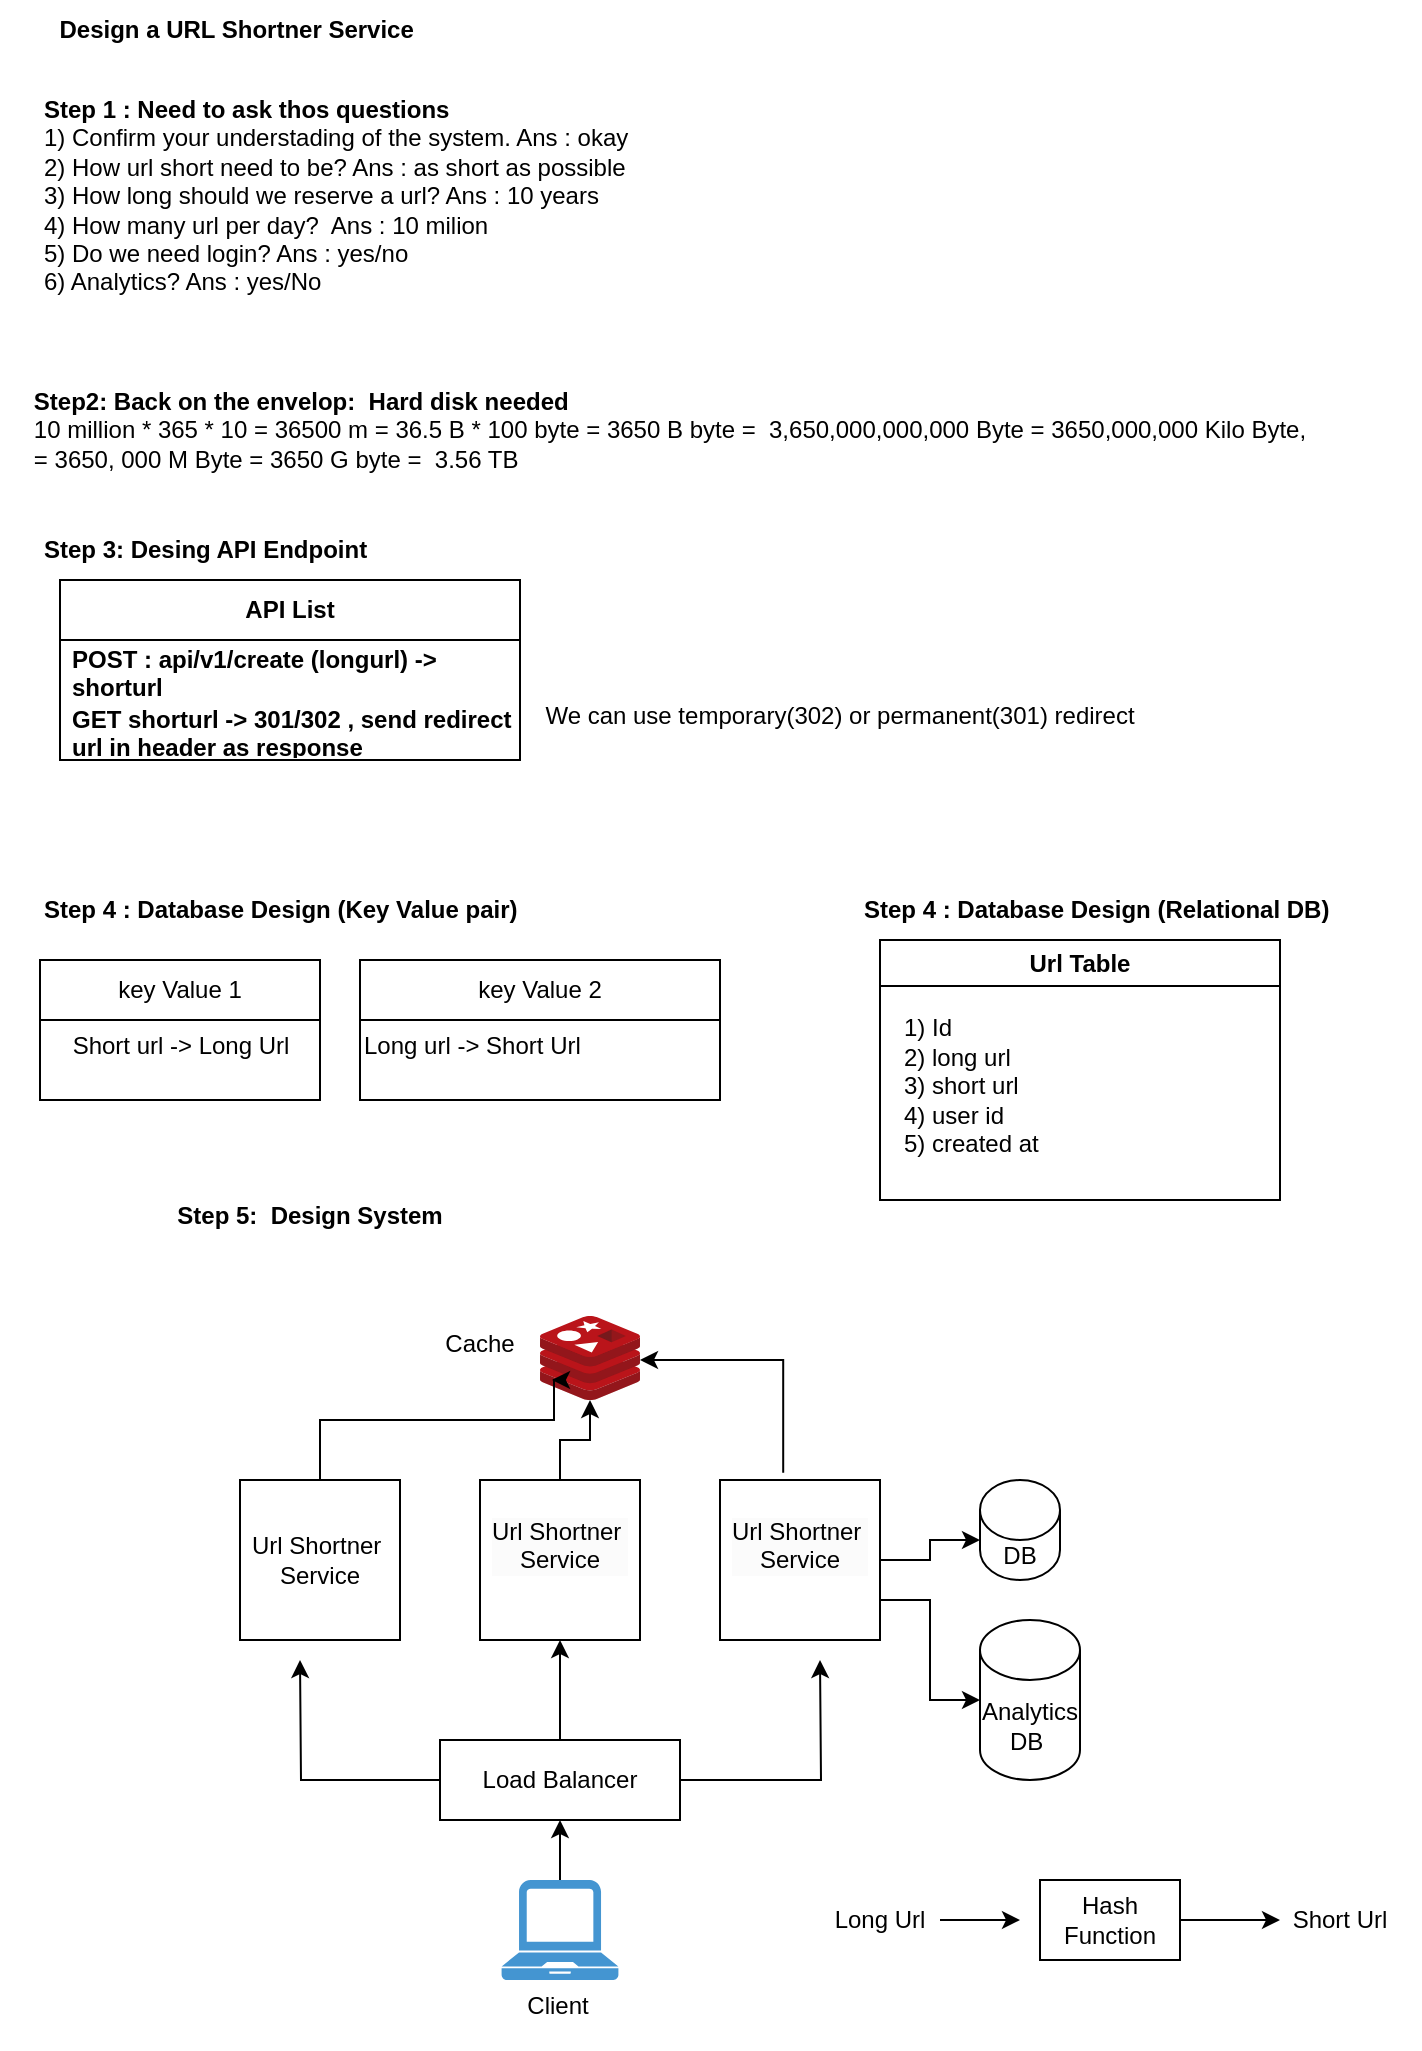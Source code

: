 <mxfile version="24.8.3">
  <diagram name="URL Shortner Service Design" id="y-ZFuvWTaDtMXv03vSU7">
    <mxGraphModel dx="1050" dy="530" grid="1" gridSize="10" guides="1" tooltips="1" connect="1" arrows="1" fold="1" page="1" pageScale="1" pageWidth="850" pageHeight="1100" math="0" shadow="0">
      <root>
        <mxCell id="0" />
        <mxCell id="1" parent="0" />
        <mxCell id="XjijE6OIwFC7-dDBtSXK-2" value="Design a URL Shortner Service&amp;nbsp;" style="text;html=1;align=center;verticalAlign=middle;whiteSpace=wrap;rounded=0;fontStyle=1" parent="1" vertex="1">
          <mxGeometry x="60" y="40" width="240" height="30" as="geometry" />
        </mxCell>
        <mxCell id="XjijE6OIwFC7-dDBtSXK-3" value="&lt;b&gt;Step 1 : Need to ask thos questions&lt;/b&gt;&lt;div&gt;1) Confirm your understading of the system. Ans : okay&lt;/div&gt;&lt;div&gt;2) How url short need to be? Ans : as short as possible&lt;/div&gt;&lt;div&gt;3) How long should we reserve a url? Ans : 10 years&lt;/div&gt;&lt;div&gt;4) How many url per day?&amp;nbsp; Ans : 10 milion&lt;/div&gt;&lt;div&gt;5) Do we need login? Ans : yes/no&lt;/div&gt;&lt;div&gt;6) Analytics? Ans : yes/No&lt;/div&gt;&lt;div&gt;&lt;br&gt;&lt;/div&gt;&lt;div&gt;&lt;br&gt;&lt;/div&gt;" style="text;html=1;align=left;verticalAlign=top;whiteSpace=wrap;rounded=0;" parent="1" vertex="1">
          <mxGeometry x="80" y="81" width="650" height="119" as="geometry" />
        </mxCell>
        <mxCell id="XjijE6OIwFC7-dDBtSXK-5" value="&lt;div style=&quot;text-align: left;&quot;&gt;&lt;b&gt;Step2: Back on the envelop:&amp;nbsp; Hard disk needed&lt;/b&gt;&amp;nbsp;&lt;/div&gt;&lt;div style=&quot;text-align: left;&quot;&gt;10 million * 365 * 10 = 36500 m = 36.5 B * 100 byte = 3650 B byte =&amp;nbsp;&amp;nbsp;3,650,000,000,000 Byte = 3650,000,000 Kilo Byte,&lt;/div&gt;&lt;div style=&quot;text-align: left;&quot;&gt;= 3650, 000 M Byte = 3650 G byte =&amp;nbsp; 3.56 TB&lt;/div&gt;" style="text;html=1;align=center;verticalAlign=middle;whiteSpace=wrap;rounded=0;" parent="1" vertex="1">
          <mxGeometry x="70" y="220" width="650" height="70" as="geometry" />
        </mxCell>
        <mxCell id="XjijE6OIwFC7-dDBtSXK-6" value="Step 3: Desing API Endpoint&amp;nbsp;" style="text;html=1;align=left;verticalAlign=middle;whiteSpace=wrap;rounded=0;fontStyle=1" parent="1" vertex="1">
          <mxGeometry x="80" y="300" width="220" height="30" as="geometry" />
        </mxCell>
        <mxCell id="XjijE6OIwFC7-dDBtSXK-7" value="API List" style="swimlane;fontStyle=1;childLayout=stackLayout;horizontal=1;startSize=30;horizontalStack=0;resizeParent=1;resizeParentMax=0;resizeLast=0;collapsible=1;marginBottom=0;whiteSpace=wrap;html=1;" parent="1" vertex="1">
          <mxGeometry x="90" y="330" width="230" height="90" as="geometry" />
        </mxCell>
        <mxCell id="XjijE6OIwFC7-dDBtSXK-8" value="POST : api/v1/create (longurl) -&amp;gt; shorturl" style="text;strokeColor=none;fillColor=none;align=left;verticalAlign=middle;spacingLeft=4;spacingRight=4;overflow=hidden;points=[[0,0.5],[1,0.5]];portConstraint=eastwest;rotatable=0;whiteSpace=wrap;html=1;fontStyle=1" parent="XjijE6OIwFC7-dDBtSXK-7" vertex="1">
          <mxGeometry y="30" width="230" height="30" as="geometry" />
        </mxCell>
        <mxCell id="XjijE6OIwFC7-dDBtSXK-9" value="GET shorturl -&amp;gt; 301/302 , send redirect url in header as response" style="text;strokeColor=none;fillColor=none;align=left;verticalAlign=middle;spacingLeft=4;spacingRight=4;overflow=hidden;points=[[0,0.5],[1,0.5]];portConstraint=eastwest;rotatable=0;whiteSpace=wrap;html=1;fontStyle=1" parent="XjijE6OIwFC7-dDBtSXK-7" vertex="1">
          <mxGeometry y="60" width="230" height="30" as="geometry" />
        </mxCell>
        <mxCell id="XjijE6OIwFC7-dDBtSXK-11" value="We can use temporary(302) or permanent(301) redirect&lt;div&gt;&lt;br&gt;&lt;/div&gt;" style="text;html=1;align=center;verticalAlign=middle;whiteSpace=wrap;rounded=0;" parent="1" vertex="1">
          <mxGeometry x="330" y="390" width="300" height="30" as="geometry" />
        </mxCell>
        <mxCell id="XjijE6OIwFC7-dDBtSXK-12" value="Step 4 : Database Design (Key Value pair)" style="text;html=1;align=left;verticalAlign=middle;whiteSpace=wrap;rounded=0;fontStyle=1" parent="1" vertex="1">
          <mxGeometry x="80" y="480" width="280" height="30" as="geometry" />
        </mxCell>
        <mxCell id="XjijE6OIwFC7-dDBtSXK-13" value="key Value 1" style="swimlane;fontStyle=0;childLayout=stackLayout;horizontal=1;startSize=30;horizontalStack=0;resizeParent=1;resizeParentMax=0;resizeLast=0;collapsible=1;marginBottom=0;whiteSpace=wrap;html=1;" parent="1" vertex="1">
          <mxGeometry x="80" y="520" width="140" height="70" as="geometry" />
        </mxCell>
        <mxCell id="XjijE6OIwFC7-dDBtSXK-17" value="Short url -&amp;gt; Long Url&lt;div&gt;&lt;br&gt;&lt;/div&gt;" style="text;html=1;align=center;verticalAlign=middle;resizable=0;points=[];autosize=1;strokeColor=none;fillColor=none;" parent="XjijE6OIwFC7-dDBtSXK-13" vertex="1">
          <mxGeometry y="30" width="140" height="40" as="geometry" />
        </mxCell>
        <mxCell id="XjijE6OIwFC7-dDBtSXK-18" value="key Value 2" style="swimlane;fontStyle=0;childLayout=stackLayout;horizontal=1;startSize=30;horizontalStack=0;resizeParent=1;resizeParentMax=0;resizeLast=0;collapsible=1;marginBottom=0;whiteSpace=wrap;html=1;" parent="1" vertex="1">
          <mxGeometry x="240" y="520" width="180" height="70" as="geometry" />
        </mxCell>
        <mxCell id="XjijE6OIwFC7-dDBtSXK-19" value="Long url -&amp;gt; Short&amp;nbsp;&lt;span style=&quot;background-color: initial;&quot;&gt;Url&lt;/span&gt;&lt;div&gt;&lt;div&gt;&lt;br&gt;&lt;/div&gt;&lt;/div&gt;" style="text;html=1;align=left;verticalAlign=middle;resizable=0;points=[];autosize=1;strokeColor=none;fillColor=none;" parent="XjijE6OIwFC7-dDBtSXK-18" vertex="1">
          <mxGeometry y="30" width="180" height="40" as="geometry" />
        </mxCell>
        <mxCell id="XjijE6OIwFC7-dDBtSXK-20" value="Step 4 : Database Design (Relational DB)" style="text;html=1;align=left;verticalAlign=middle;whiteSpace=wrap;rounded=0;fontStyle=1" parent="1" vertex="1">
          <mxGeometry x="490" y="480" width="280" height="30" as="geometry" />
        </mxCell>
        <mxCell id="XjijE6OIwFC7-dDBtSXK-36" value="Url Table" style="swimlane;whiteSpace=wrap;html=1;" parent="1" vertex="1">
          <mxGeometry x="500" y="510" width="200" height="130" as="geometry">
            <mxRectangle x="500" y="510" width="90" height="30" as="alternateBounds" />
          </mxGeometry>
        </mxCell>
        <mxCell id="XjijE6OIwFC7-dDBtSXK-37" value="1) Id&amp;nbsp;&lt;div&gt;2) long url&amp;nbsp;&lt;/div&gt;&lt;div&gt;3) short url&amp;nbsp;&lt;/div&gt;&lt;div&gt;4) user id&amp;nbsp;&lt;/div&gt;&lt;div&gt;5) created at&lt;/div&gt;&lt;div&gt;&lt;br&gt;&lt;/div&gt;" style="text;html=1;align=left;verticalAlign=middle;resizable=0;points=[];autosize=1;strokeColor=none;fillColor=none;" parent="XjijE6OIwFC7-dDBtSXK-36" vertex="1">
          <mxGeometry x="10" y="30" width="90" height="100" as="geometry" />
        </mxCell>
        <mxCell id="XjijE6OIwFC7-dDBtSXK-38" value="Step 5:&amp;nbsp; Design System&lt;div&gt;&lt;br&gt;&lt;/div&gt;" style="text;html=1;align=center;verticalAlign=middle;whiteSpace=wrap;rounded=0;fontStyle=1" parent="1" vertex="1">
          <mxGeometry x="80" y="640" width="270" height="30" as="geometry" />
        </mxCell>
        <mxCell id="XjijE6OIwFC7-dDBtSXK-45" style="edgeStyle=orthogonalEdgeStyle;rounded=0;orthogonalLoop=1;jettySize=auto;html=1;" parent="1" source="XjijE6OIwFC7-dDBtSXK-39" edge="1">
          <mxGeometry relative="1" as="geometry">
            <mxPoint x="210" y="870" as="targetPoint" />
          </mxGeometry>
        </mxCell>
        <mxCell id="XjijE6OIwFC7-dDBtSXK-46" style="edgeStyle=orthogonalEdgeStyle;rounded=0;orthogonalLoop=1;jettySize=auto;html=1;entryX=0.5;entryY=1;entryDx=0;entryDy=0;" parent="1" source="XjijE6OIwFC7-dDBtSXK-39" target="XjijE6OIwFC7-dDBtSXK-43" edge="1">
          <mxGeometry relative="1" as="geometry" />
        </mxCell>
        <mxCell id="XjijE6OIwFC7-dDBtSXK-47" style="edgeStyle=orthogonalEdgeStyle;rounded=0;orthogonalLoop=1;jettySize=auto;html=1;exitX=1;exitY=0.5;exitDx=0;exitDy=0;" parent="1" source="XjijE6OIwFC7-dDBtSXK-39" edge="1">
          <mxGeometry relative="1" as="geometry">
            <mxPoint x="470" y="870" as="targetPoint" />
          </mxGeometry>
        </mxCell>
        <mxCell id="XjijE6OIwFC7-dDBtSXK-39" value="Load Balancer" style="rounded=0;whiteSpace=wrap;html=1;" parent="1" vertex="1">
          <mxGeometry x="280" y="910" width="120" height="40" as="geometry" />
        </mxCell>
        <mxCell id="XjijE6OIwFC7-dDBtSXK-41" style="edgeStyle=orthogonalEdgeStyle;rounded=0;orthogonalLoop=1;jettySize=auto;html=1;entryX=0.5;entryY=1;entryDx=0;entryDy=0;" parent="1" source="XjijE6OIwFC7-dDBtSXK-40" target="XjijE6OIwFC7-dDBtSXK-39" edge="1">
          <mxGeometry relative="1" as="geometry" />
        </mxCell>
        <mxCell id="XjijE6OIwFC7-dDBtSXK-40" value="" style="pointerEvents=1;shadow=0;dashed=0;html=1;strokeColor=none;fillColor=#4495D1;labelPosition=center;verticalLabelPosition=bottom;verticalAlign=top;align=center;outlineConnect=0;shape=mxgraph.veeam.laptop;" parent="1" vertex="1">
          <mxGeometry x="310.8" y="980" width="58.4" height="50" as="geometry" />
        </mxCell>
        <mxCell id="XjijE6OIwFC7-dDBtSXK-42" value="Url Shortner&amp;nbsp;&lt;div&gt;Service&lt;/div&gt;" style="whiteSpace=wrap;html=1;aspect=fixed;" parent="1" vertex="1">
          <mxGeometry x="180" y="780" width="80" height="80" as="geometry" />
        </mxCell>
        <mxCell id="XjijE6OIwFC7-dDBtSXK-43" value="&#xa;&lt;span style=&quot;color: rgb(0, 0, 0); font-family: Helvetica; font-size: 12px; font-style: normal; font-variant-ligatures: normal; font-variant-caps: normal; font-weight: 400; letter-spacing: normal; orphans: 2; text-align: center; text-indent: 0px; text-transform: none; widows: 2; word-spacing: 0px; -webkit-text-stroke-width: 0px; white-space: normal; background-color: rgb(251, 251, 251); text-decoration-thickness: initial; text-decoration-style: initial; text-decoration-color: initial; display: inline !important; float: none;&quot;&gt;Url Shortner&amp;nbsp;&lt;/span&gt;&lt;div style=&quot;forced-color-adjust: none; color: rgb(0, 0, 0); font-family: Helvetica; font-size: 12px; font-style: normal; font-variant-ligatures: normal; font-variant-caps: normal; font-weight: 400; letter-spacing: normal; orphans: 2; text-align: center; text-indent: 0px; text-transform: none; widows: 2; word-spacing: 0px; -webkit-text-stroke-width: 0px; white-space: normal; background-color: rgb(251, 251, 251); text-decoration-thickness: initial; text-decoration-style: initial; text-decoration-color: initial;&quot;&gt;Service&lt;/div&gt;&#xa;&#xa;" style="whiteSpace=wrap;html=1;aspect=fixed;" parent="1" vertex="1">
          <mxGeometry x="300" y="780" width="80" height="80" as="geometry" />
        </mxCell>
        <mxCell id="XjijE6OIwFC7-dDBtSXK-51" style="edgeStyle=orthogonalEdgeStyle;rounded=0;orthogonalLoop=1;jettySize=auto;html=1;exitX=0.395;exitY=-0.045;exitDx=0;exitDy=0;exitPerimeter=0;" parent="1" source="XjijE6OIwFC7-dDBtSXK-44" target="XjijE6OIwFC7-dDBtSXK-50" edge="1">
          <mxGeometry relative="1" as="geometry">
            <Array as="points">
              <mxPoint x="452" y="720" />
            </Array>
          </mxGeometry>
        </mxCell>
        <mxCell id="XjijE6OIwFC7-dDBtSXK-44" value="&#xa;&lt;span style=&quot;color: rgb(0, 0, 0); font-family: Helvetica; font-size: 12px; font-style: normal; font-variant-ligatures: normal; font-variant-caps: normal; font-weight: 400; letter-spacing: normal; orphans: 2; text-align: center; text-indent: 0px; text-transform: none; widows: 2; word-spacing: 0px; -webkit-text-stroke-width: 0px; white-space: normal; background-color: rgb(251, 251, 251); text-decoration-thickness: initial; text-decoration-style: initial; text-decoration-color: initial; display: inline !important; float: none;&quot;&gt;Url Shortner&amp;nbsp;&lt;/span&gt;&lt;div style=&quot;forced-color-adjust: none; color: rgb(0, 0, 0); font-family: Helvetica; font-size: 12px; font-style: normal; font-variant-ligatures: normal; font-variant-caps: normal; font-weight: 400; letter-spacing: normal; orphans: 2; text-align: center; text-indent: 0px; text-transform: none; widows: 2; word-spacing: 0px; -webkit-text-stroke-width: 0px; white-space: normal; background-color: rgb(251, 251, 251); text-decoration-thickness: initial; text-decoration-style: initial; text-decoration-color: initial;&quot;&gt;Service&lt;/div&gt;&#xa;&#xa;" style="whiteSpace=wrap;html=1;aspect=fixed;" parent="1" vertex="1">
          <mxGeometry x="420" y="780" width="80" height="80" as="geometry" />
        </mxCell>
        <mxCell id="XjijE6OIwFC7-dDBtSXK-48" value="DB" style="shape=cylinder3;whiteSpace=wrap;html=1;boundedLbl=1;backgroundOutline=1;size=15;" parent="1" vertex="1">
          <mxGeometry x="550" y="780" width="40" height="50" as="geometry" />
        </mxCell>
        <mxCell id="XjijE6OIwFC7-dDBtSXK-50" value="" style="image;sketch=0;aspect=fixed;html=1;points=[];align=center;fontSize=12;image=img/lib/mscae/Cache_Redis_Product.svg;" parent="1" vertex="1">
          <mxGeometry x="330" y="698" width="50" height="42" as="geometry" />
        </mxCell>
        <mxCell id="XjijE6OIwFC7-dDBtSXK-53" style="edgeStyle=orthogonalEdgeStyle;rounded=0;orthogonalLoop=1;jettySize=auto;html=1;" parent="1" source="XjijE6OIwFC7-dDBtSXK-43" target="XjijE6OIwFC7-dDBtSXK-50" edge="1">
          <mxGeometry relative="1" as="geometry" />
        </mxCell>
        <mxCell id="XjijE6OIwFC7-dDBtSXK-54" style="edgeStyle=orthogonalEdgeStyle;rounded=0;orthogonalLoop=1;jettySize=auto;html=1;" parent="1" source="XjijE6OIwFC7-dDBtSXK-42" edge="1">
          <mxGeometry relative="1" as="geometry">
            <mxPoint x="336" y="730" as="targetPoint" />
            <Array as="points">
              <mxPoint x="220" y="750" />
              <mxPoint x="337" y="750" />
            </Array>
          </mxGeometry>
        </mxCell>
        <mxCell id="XjijE6OIwFC7-dDBtSXK-57" style="edgeStyle=orthogonalEdgeStyle;rounded=0;orthogonalLoop=1;jettySize=auto;html=1;entryX=0;entryY=0;entryDx=0;entryDy=30;entryPerimeter=0;" parent="1" source="XjijE6OIwFC7-dDBtSXK-44" target="XjijE6OIwFC7-dDBtSXK-48" edge="1">
          <mxGeometry relative="1" as="geometry" />
        </mxCell>
        <mxCell id="XjijE6OIwFC7-dDBtSXK-58" value="Client&lt;div&gt;&lt;br&gt;&lt;/div&gt;" style="text;html=1;align=center;verticalAlign=middle;whiteSpace=wrap;rounded=0;" parent="1" vertex="1">
          <mxGeometry x="309.2" y="1040" width="60" height="20" as="geometry" />
        </mxCell>
        <mxCell id="XjijE6OIwFC7-dDBtSXK-59" value="Analytics DB&amp;nbsp;" style="shape=cylinder3;whiteSpace=wrap;html=1;boundedLbl=1;backgroundOutline=1;size=15;" parent="1" vertex="1">
          <mxGeometry x="550" y="850" width="50" height="80" as="geometry" />
        </mxCell>
        <mxCell id="XjijE6OIwFC7-dDBtSXK-60" style="edgeStyle=orthogonalEdgeStyle;rounded=0;orthogonalLoop=1;jettySize=auto;html=1;exitX=1;exitY=0.75;exitDx=0;exitDy=0;entryX=0;entryY=0.5;entryDx=0;entryDy=0;entryPerimeter=0;" parent="1" source="XjijE6OIwFC7-dDBtSXK-44" target="XjijE6OIwFC7-dDBtSXK-59" edge="1">
          <mxGeometry relative="1" as="geometry" />
        </mxCell>
        <mxCell id="E9zxs6QgfZpJ-cRrcY9K-5" style="edgeStyle=orthogonalEdgeStyle;rounded=0;orthogonalLoop=1;jettySize=auto;html=1;" edge="1" parent="1" source="E9zxs6QgfZpJ-cRrcY9K-1" target="E9zxs6QgfZpJ-cRrcY9K-3">
          <mxGeometry relative="1" as="geometry" />
        </mxCell>
        <mxCell id="E9zxs6QgfZpJ-cRrcY9K-1" value="Hash Function" style="rounded=0;whiteSpace=wrap;html=1;" vertex="1" parent="1">
          <mxGeometry x="580" y="980" width="70" height="40" as="geometry" />
        </mxCell>
        <mxCell id="E9zxs6QgfZpJ-cRrcY9K-4" style="edgeStyle=orthogonalEdgeStyle;rounded=0;orthogonalLoop=1;jettySize=auto;html=1;" edge="1" parent="1" source="E9zxs6QgfZpJ-cRrcY9K-2">
          <mxGeometry relative="1" as="geometry">
            <mxPoint x="570" y="1000" as="targetPoint" />
          </mxGeometry>
        </mxCell>
        <mxCell id="E9zxs6QgfZpJ-cRrcY9K-2" value="Long Url" style="text;html=1;align=center;verticalAlign=middle;whiteSpace=wrap;rounded=0;" vertex="1" parent="1">
          <mxGeometry x="470" y="985" width="60" height="30" as="geometry" />
        </mxCell>
        <mxCell id="E9zxs6QgfZpJ-cRrcY9K-3" value="Short Url" style="text;html=1;align=center;verticalAlign=middle;whiteSpace=wrap;rounded=0;" vertex="1" parent="1">
          <mxGeometry x="700" y="985" width="60" height="30" as="geometry" />
        </mxCell>
        <mxCell id="E9zxs6QgfZpJ-cRrcY9K-6" value="Cache&lt;div&gt;&lt;br&gt;&lt;/div&gt;" style="text;html=1;align=center;verticalAlign=middle;whiteSpace=wrap;rounded=0;" vertex="1" parent="1">
          <mxGeometry x="270" y="704" width="60" height="30" as="geometry" />
        </mxCell>
      </root>
    </mxGraphModel>
  </diagram>
</mxfile>

